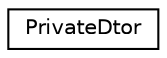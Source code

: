 digraph "Graphical Class Hierarchy"
{
  edge [fontname="Helvetica",fontsize="10",labelfontname="Helvetica",labelfontsize="10"];
  node [fontname="Helvetica",fontsize="10",shape=record];
  rankdir="LR";
  Node0 [label="PrivateDtor",height=0.2,width=0.4,color="black", fillcolor="white", style="filled",URL="$struct_private_dtor.html"];
}
